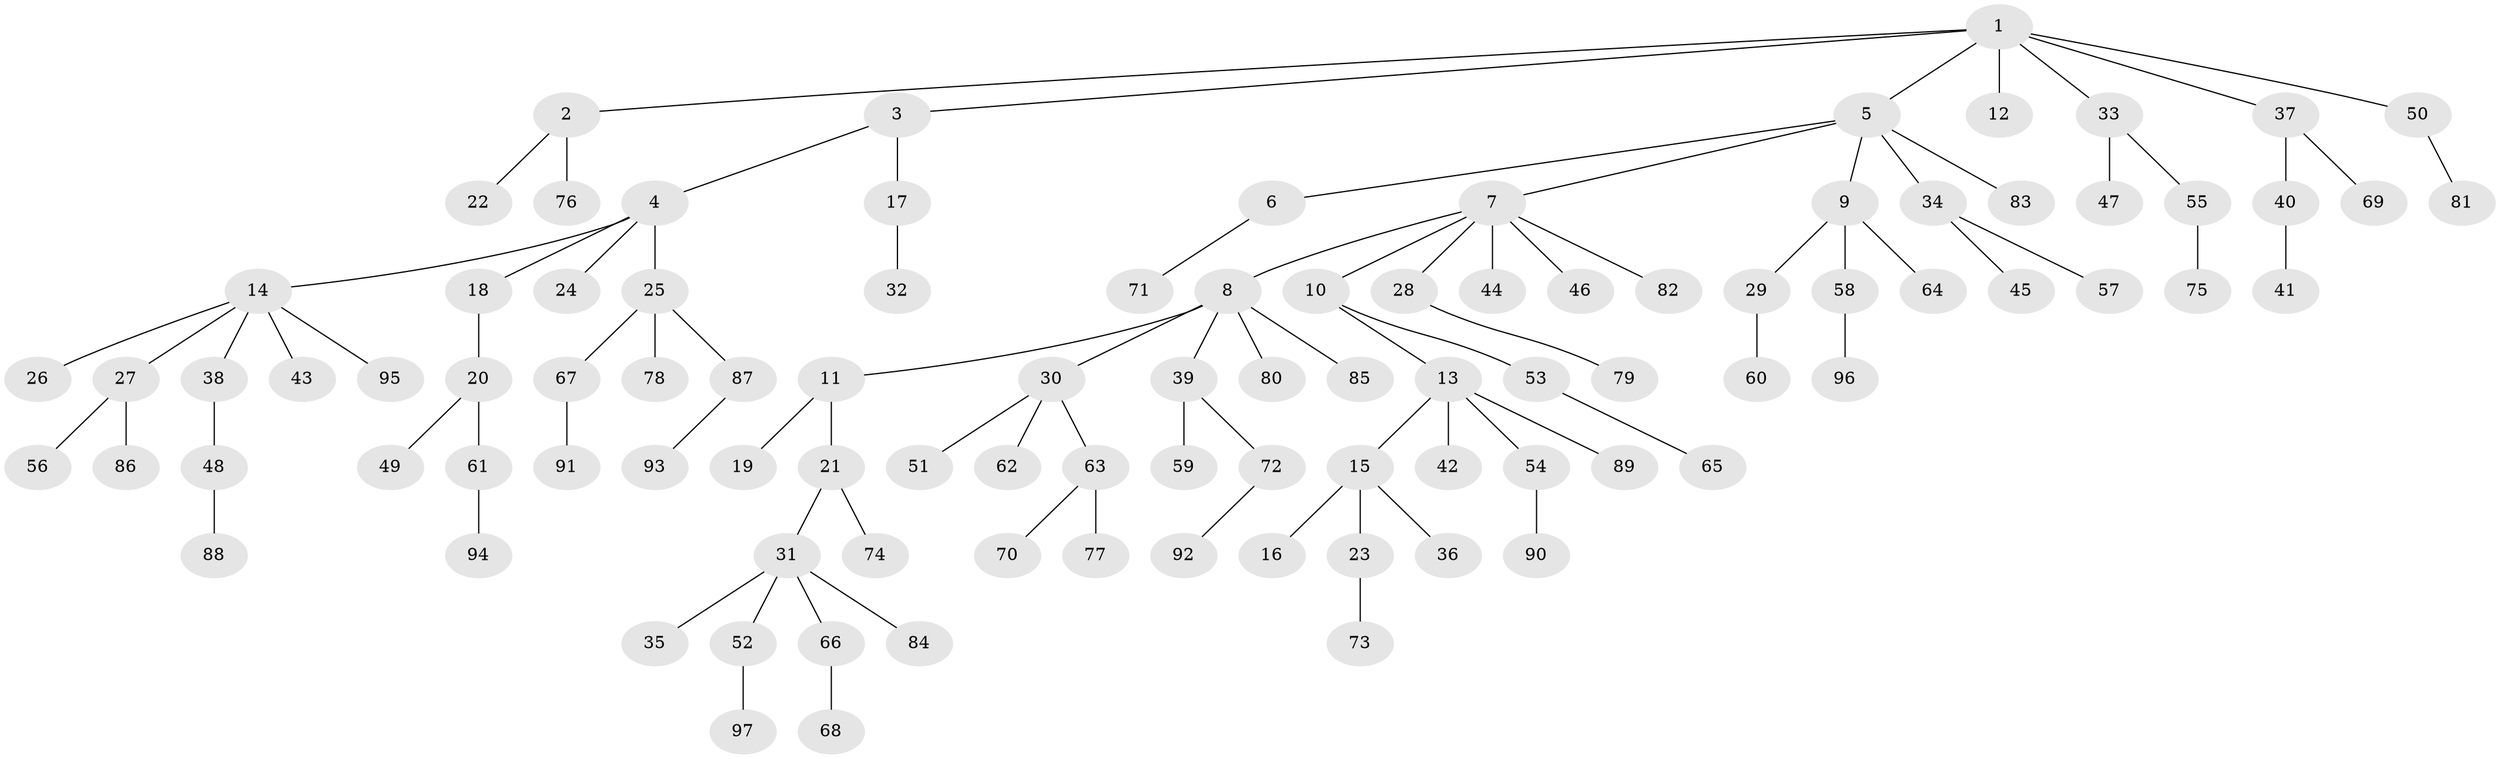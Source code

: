 // Generated by graph-tools (version 1.1) at 2025/02/03/09/25 03:02:28]
// undirected, 97 vertices, 96 edges
graph export_dot {
graph [start="1"]
  node [color=gray90,style=filled];
  1;
  2;
  3;
  4;
  5;
  6;
  7;
  8;
  9;
  10;
  11;
  12;
  13;
  14;
  15;
  16;
  17;
  18;
  19;
  20;
  21;
  22;
  23;
  24;
  25;
  26;
  27;
  28;
  29;
  30;
  31;
  32;
  33;
  34;
  35;
  36;
  37;
  38;
  39;
  40;
  41;
  42;
  43;
  44;
  45;
  46;
  47;
  48;
  49;
  50;
  51;
  52;
  53;
  54;
  55;
  56;
  57;
  58;
  59;
  60;
  61;
  62;
  63;
  64;
  65;
  66;
  67;
  68;
  69;
  70;
  71;
  72;
  73;
  74;
  75;
  76;
  77;
  78;
  79;
  80;
  81;
  82;
  83;
  84;
  85;
  86;
  87;
  88;
  89;
  90;
  91;
  92;
  93;
  94;
  95;
  96;
  97;
  1 -- 2;
  1 -- 3;
  1 -- 5;
  1 -- 12;
  1 -- 33;
  1 -- 37;
  1 -- 50;
  2 -- 22;
  2 -- 76;
  3 -- 4;
  3 -- 17;
  4 -- 14;
  4 -- 18;
  4 -- 24;
  4 -- 25;
  5 -- 6;
  5 -- 7;
  5 -- 9;
  5 -- 34;
  5 -- 83;
  6 -- 71;
  7 -- 8;
  7 -- 10;
  7 -- 28;
  7 -- 44;
  7 -- 46;
  7 -- 82;
  8 -- 11;
  8 -- 30;
  8 -- 39;
  8 -- 80;
  8 -- 85;
  9 -- 29;
  9 -- 58;
  9 -- 64;
  10 -- 13;
  10 -- 53;
  11 -- 19;
  11 -- 21;
  13 -- 15;
  13 -- 42;
  13 -- 54;
  13 -- 89;
  14 -- 26;
  14 -- 27;
  14 -- 38;
  14 -- 43;
  14 -- 95;
  15 -- 16;
  15 -- 23;
  15 -- 36;
  17 -- 32;
  18 -- 20;
  20 -- 49;
  20 -- 61;
  21 -- 31;
  21 -- 74;
  23 -- 73;
  25 -- 67;
  25 -- 78;
  25 -- 87;
  27 -- 56;
  27 -- 86;
  28 -- 79;
  29 -- 60;
  30 -- 51;
  30 -- 62;
  30 -- 63;
  31 -- 35;
  31 -- 52;
  31 -- 66;
  31 -- 84;
  33 -- 47;
  33 -- 55;
  34 -- 45;
  34 -- 57;
  37 -- 40;
  37 -- 69;
  38 -- 48;
  39 -- 59;
  39 -- 72;
  40 -- 41;
  48 -- 88;
  50 -- 81;
  52 -- 97;
  53 -- 65;
  54 -- 90;
  55 -- 75;
  58 -- 96;
  61 -- 94;
  63 -- 70;
  63 -- 77;
  66 -- 68;
  67 -- 91;
  72 -- 92;
  87 -- 93;
}
